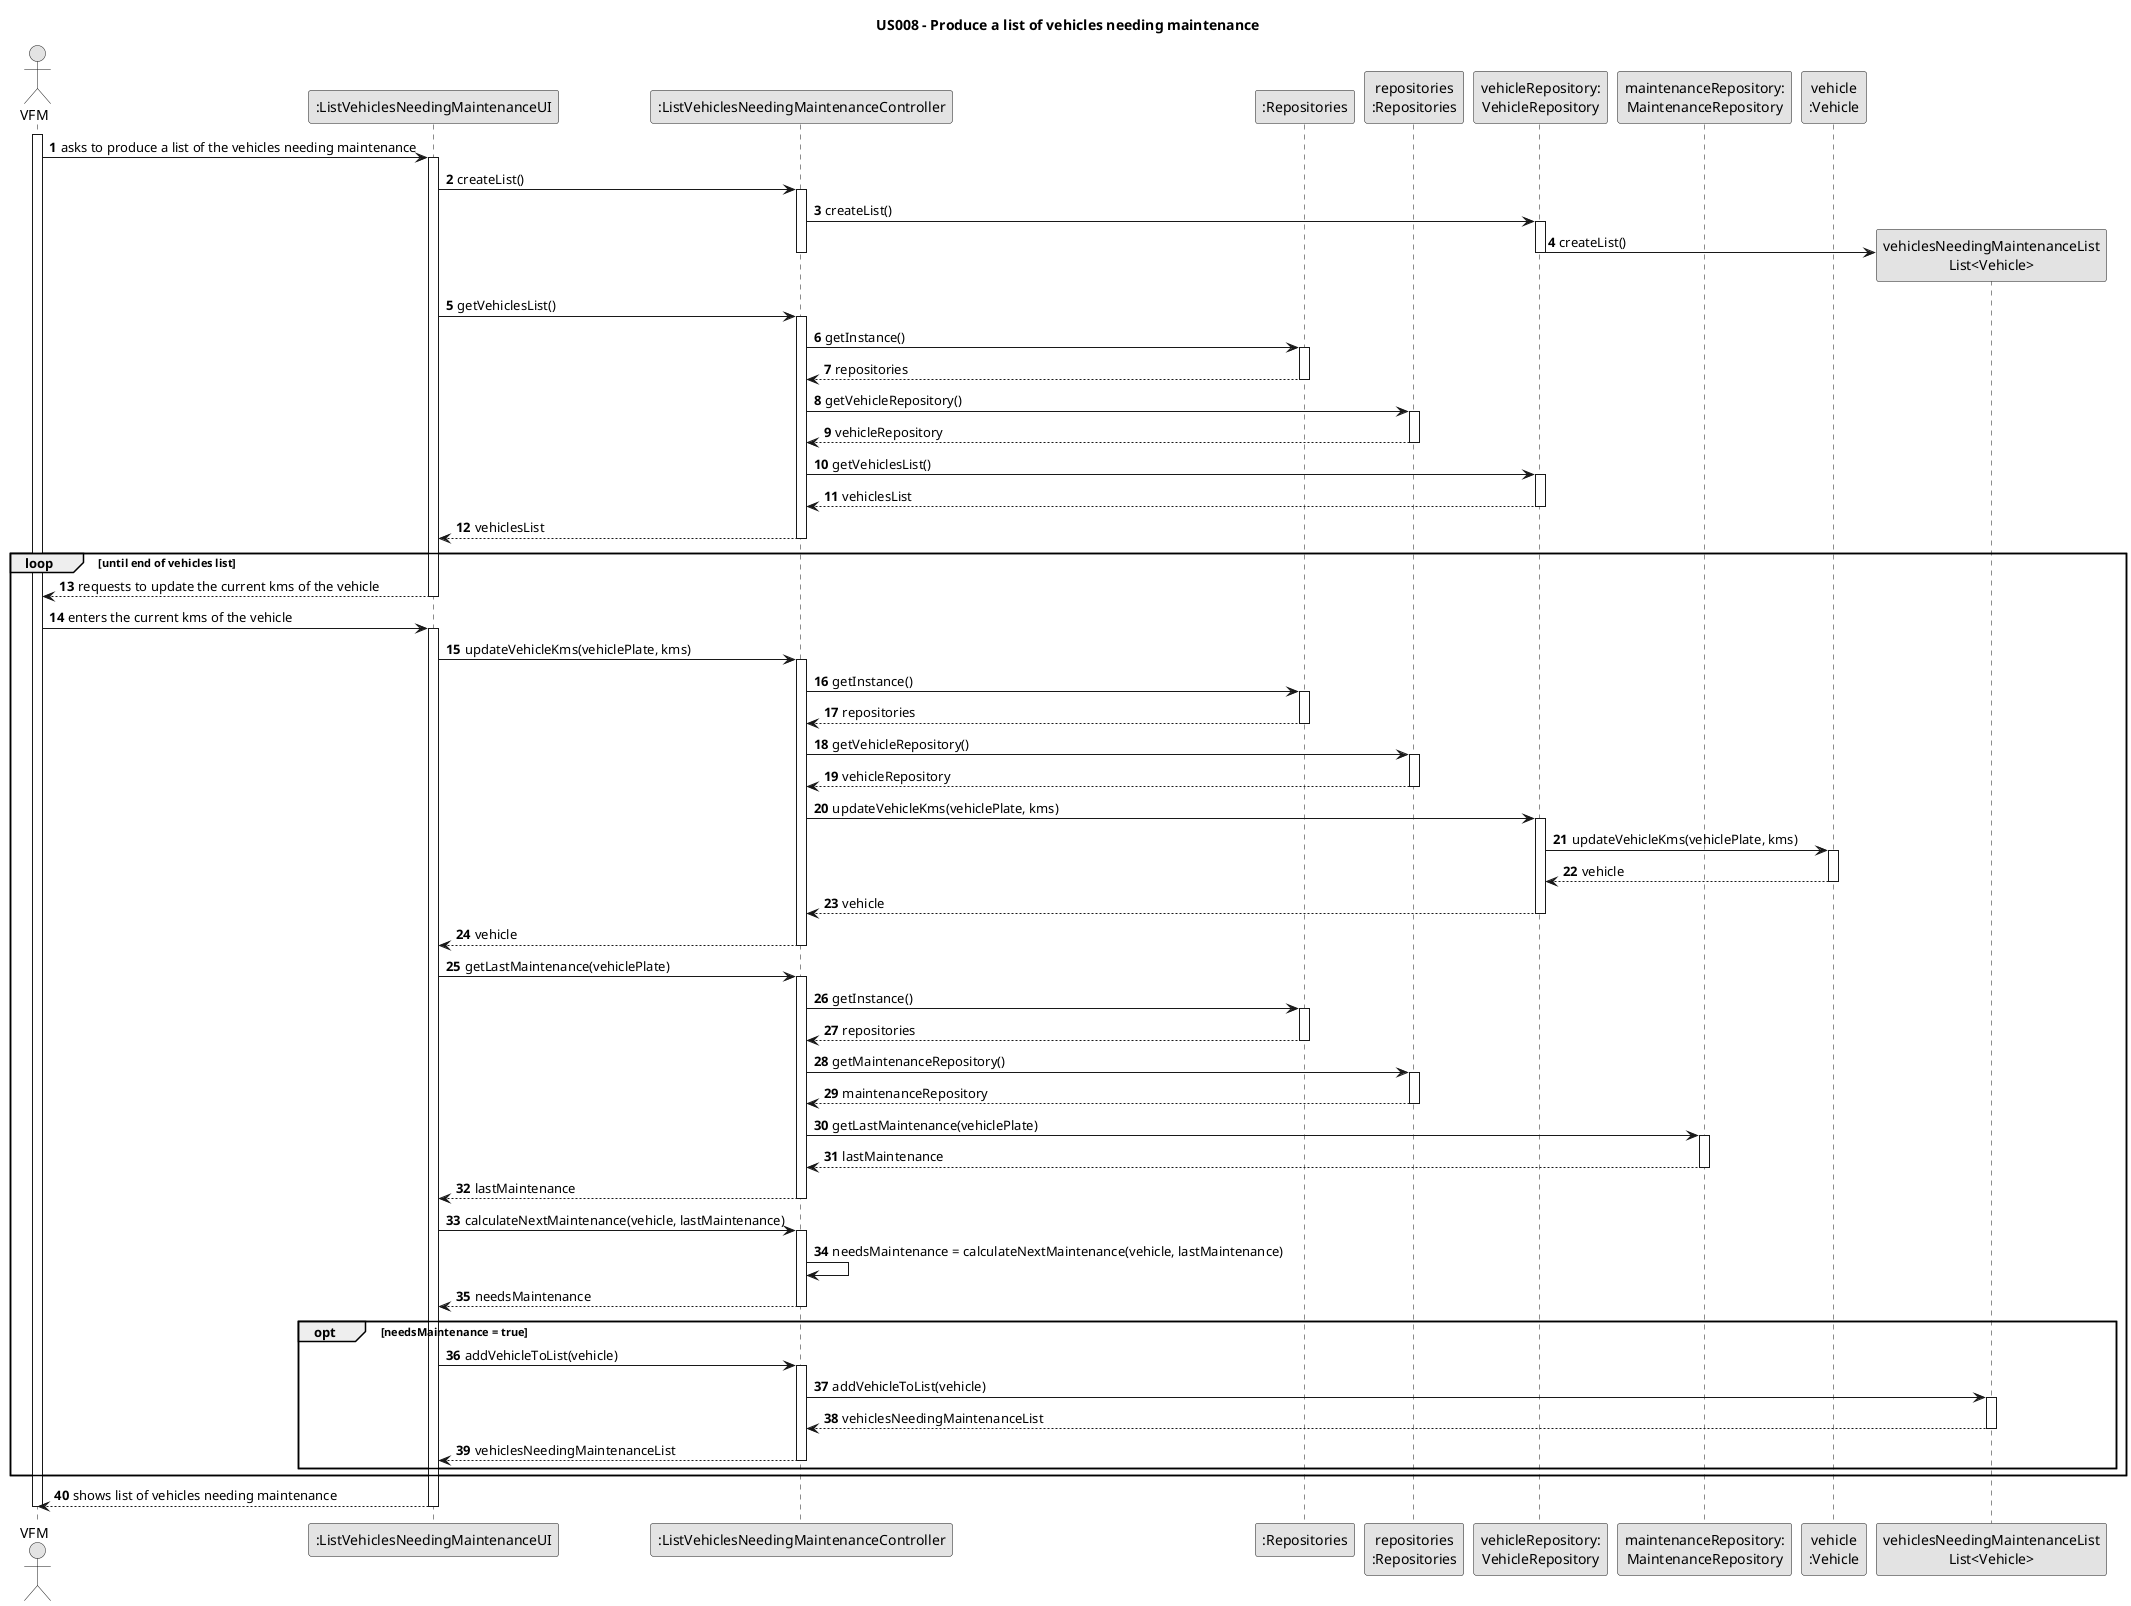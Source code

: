 @startuml
skinparam monochrome true
skinparam packageStyle rectangle
skinparam shadowing false

title US008 - Produce a list of vehicles needing maintenance

autonumber

actor "VFM" as Employee
participant ":ListVehiclesNeedingMaintenanceUI" as UI
participant ":ListVehiclesNeedingMaintenanceController" as CTRL
participant ":Repositories" as RepositorySingleton
participant "repositories\n:Repositories" as PLAT
participant "vehicleRepository:\nVehicleRepository" as VehicleRepository
participant "maintenanceRepository:\nMaintenanceRepository" as MaintenanceRepository
participant "vehicle\n:Vehicle" as Vehicle
participant "vehiclesNeedingMaintenanceList\nList<Vehicle>" as vehiclesNeedingMaintenanceList

activate Employee

    Employee -> UI : asks to produce a list of the vehicles needing maintenance
    activate UI

    UI -> CTRL : createList()
    activate CTRL
    CTRL -> VehicleRepository : createList()
    activate VehicleRepository
    VehicleRepository -> vehiclesNeedingMaintenanceList** : createList()
    deactivate VehicleRepository
    deactivate CTRL

    UI -> CTRL : getVehiclesList()
    activate CTRL
    CTRL -> RepositorySingleton : getInstance()
    activate RepositorySingleton
    RepositorySingleton --> CTRL : repositories
    deactivate RepositorySingleton

    CTRL -> PLAT : getVehicleRepository()
    activate PLAT
    PLAT --> CTRL : vehicleRepository
    deactivate PLAT

    CTRL -> VehicleRepository : getVehiclesList()
    activate VehicleRepository
    VehicleRepository --> CTRL : vehiclesList
    deactivate VehicleRepository
    CTRL --> UI : vehiclesList
    deactivate CTRL

    loop until end of vehicles list
    UI --> Employee : requests to update the current kms of the vehicle
    deactivate UI
    Employee -> UI : enters the current kms of the vehicle
    activate UI
    UI -> CTRL : updateVehicleKms(vehiclePlate, kms)
    activate CTRL
    CTRL -> RepositorySingleton : getInstance()
    activate RepositorySingleton
    RepositorySingleton --> CTRL : repositories
    deactivate RepositorySingleton
    CTRL -> PLAT : getVehicleRepository()
    activate PLAT
    PLAT --> CTRL : vehicleRepository
    deactivate PLAT
    CTRL -> VehicleRepository : updateVehicleKms(vehiclePlate, kms)
    activate VehicleRepository
    VehicleRepository -> Vehicle : updateVehicleKms(vehiclePlate, kms)
    activate Vehicle
    Vehicle --> VehicleRepository : vehicle
    deactivate Vehicle
    VehicleRepository --> CTRL : vehicle
    deactivate VehicleRepository
    CTRL --> UI : vehicle
    deactivate CTRL
    UI -> CTRL : getLastMaintenance(vehiclePlate)
    activate CTRL
    CTRL -> RepositorySingleton : getInstance()
    activate RepositorySingleton
    RepositorySingleton --> CTRL : repositories
    deactivate RepositorySingleton
    CTRL -> PLAT : getMaintenanceRepository()
    activate PLAT
    PLAT --> CTRL : maintenanceRepository
    deactivate PLAT
    CTRL -> MaintenanceRepository : getLastMaintenance(vehiclePlate)
    activate MaintenanceRepository
    MaintenanceRepository --> CTRL : lastMaintenance
    deactivate MaintenanceRepository
    CTRL --> UI : lastMaintenance
    deactivate CTRL
    UI -> CTRL : calculateNextMaintenance(vehicle, lastMaintenance)
    activate CTRL
    CTRL -> CTRL : needsMaintenance = calculateNextMaintenance(vehicle, lastMaintenance)
    CTRL --> UI : needsMaintenance
    deactivate CTRL
    opt needsMaintenance = true
        UI -> CTRL : addVehicleToList(vehicle)
        activate CTRL
        CTRL -> vehiclesNeedingMaintenanceList : addVehicleToList(vehicle)
        activate vehiclesNeedingMaintenanceList
        vehiclesNeedingMaintenanceList --> CTRL : vehiclesNeedingMaintenanceList
        deactivate vehiclesNeedingMaintenanceList
        CTRL --> UI : vehiclesNeedingMaintenanceList
        deactivate CTRL
    end
    end

    UI --> Employee : shows list of vehicles needing maintenance
    deactivate UI

deactivate Employee
@enduml